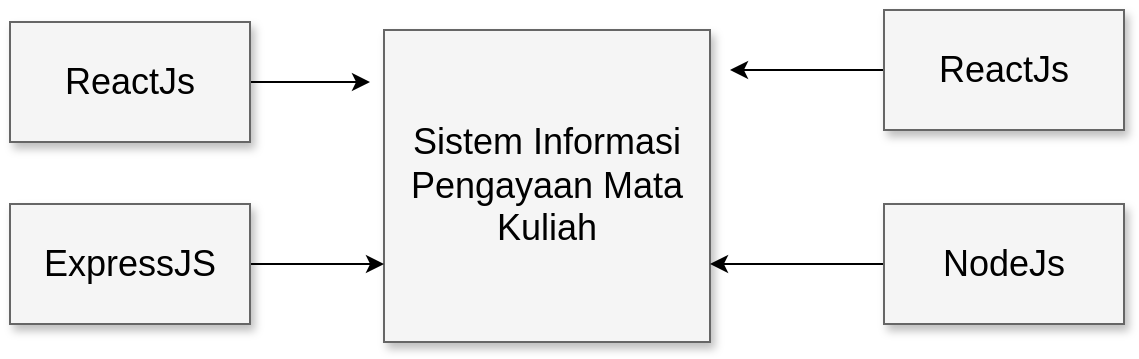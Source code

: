<mxfile version="20.8.5" type="github">
  <diagram name="Page-1" id="90a13364-a465-7bf4-72fc-28e22215d7a0">
    <mxGraphModel dx="1434" dy="717" grid="1" gridSize="10" guides="1" tooltips="1" connect="1" arrows="1" fold="1" page="1" pageScale="1.5" pageWidth="1169" pageHeight="826" background="none" math="0" shadow="0">
      <root>
        <mxCell id="0" style=";html=1;" />
        <mxCell id="1" style=";html=1;" parent="0" />
        <mxCell id="3a17f1ce550125da-2" value="Sistem Informasi Pengayaan Mata Kuliah" style="whiteSpace=wrap;html=1;shadow=1;fontSize=18;fillColor=#f5f5f5;strokeColor=#666666;" parent="1" vertex="1">
          <mxGeometry x="787" y="454" width="163" height="156" as="geometry" />
        </mxCell>
        <mxCell id="21oSci9e5M1R71MyjJry-6" style="edgeStyle=orthogonalEdgeStyle;rounded=0;orthogonalLoop=1;jettySize=auto;html=1;" edge="1" parent="1" source="3a17f1ce550125da-4">
          <mxGeometry relative="1" as="geometry">
            <mxPoint x="960" y="474" as="targetPoint" />
          </mxGeometry>
        </mxCell>
        <mxCell id="3a17f1ce550125da-4" value="ReactJs" style="whiteSpace=wrap;html=1;shadow=1;fontSize=18;fillColor=#f5f5f5;strokeColor=#666666;" parent="1" vertex="1">
          <mxGeometry x="1037" y="444" width="120" height="60" as="geometry" />
        </mxCell>
        <mxCell id="21oSci9e5M1R71MyjJry-5" value="" style="edgeStyle=orthogonalEdgeStyle;rounded=0;orthogonalLoop=1;jettySize=auto;html=1;entryX=1;entryY=0.75;entryDx=0;entryDy=0;" edge="1" parent="1" source="3a17f1ce550125da-5" target="3a17f1ce550125da-2">
          <mxGeometry relative="1" as="geometry" />
        </mxCell>
        <mxCell id="3a17f1ce550125da-5" value="NodeJs" style="whiteSpace=wrap;html=1;shadow=1;fontSize=18;fillColor=#f5f5f5;strokeColor=#666666;" parent="1" vertex="1">
          <mxGeometry x="1037" y="541" width="120" height="60" as="geometry" />
        </mxCell>
        <mxCell id="21oSci9e5M1R71MyjJry-3" style="edgeStyle=orthogonalEdgeStyle;rounded=0;orthogonalLoop=1;jettySize=auto;html=1;" edge="1" parent="1" source="21oSci9e5M1R71MyjJry-1">
          <mxGeometry relative="1" as="geometry">
            <mxPoint x="780" y="480" as="targetPoint" />
          </mxGeometry>
        </mxCell>
        <mxCell id="21oSci9e5M1R71MyjJry-1" value="ReactJs" style="whiteSpace=wrap;html=1;shadow=1;fontSize=18;fillColor=#f5f5f5;strokeColor=#666666;" vertex="1" parent="1">
          <mxGeometry x="600" y="450" width="120" height="60" as="geometry" />
        </mxCell>
        <mxCell id="21oSci9e5M1R71MyjJry-4" style="edgeStyle=orthogonalEdgeStyle;rounded=0;orthogonalLoop=1;jettySize=auto;html=1;entryX=0;entryY=0.75;entryDx=0;entryDy=0;" edge="1" parent="1" source="21oSci9e5M1R71MyjJry-2" target="3a17f1ce550125da-2">
          <mxGeometry relative="1" as="geometry" />
        </mxCell>
        <mxCell id="21oSci9e5M1R71MyjJry-2" value="ExpressJS" style="whiteSpace=wrap;html=1;shadow=1;fontSize=18;fillColor=#f5f5f5;strokeColor=#666666;" vertex="1" parent="1">
          <mxGeometry x="600" y="541" width="120" height="60" as="geometry" />
        </mxCell>
      </root>
    </mxGraphModel>
  </diagram>
</mxfile>
